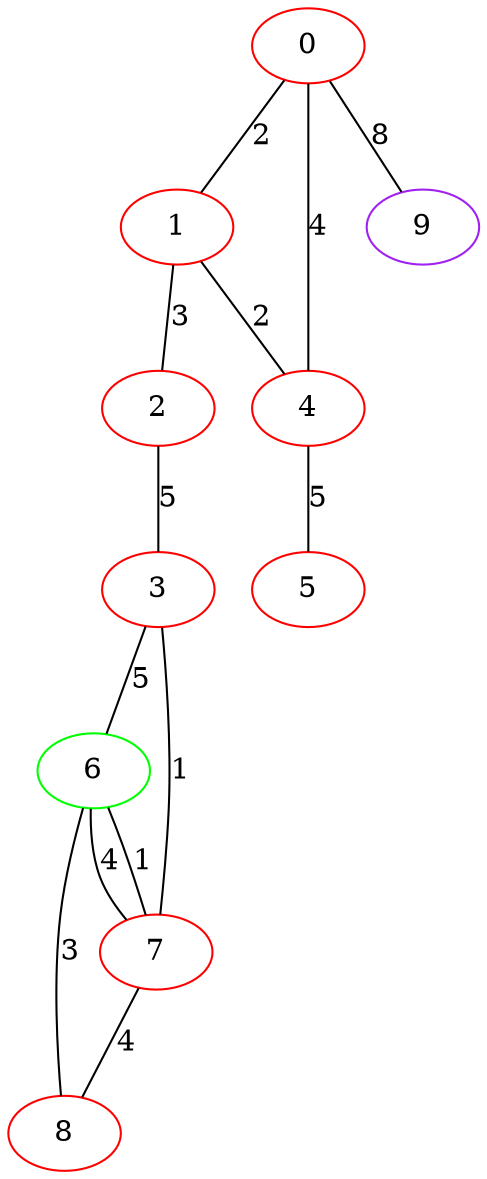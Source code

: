 graph "" {
0 [color=red, weight=1];
1 [color=red, weight=1];
2 [color=red, weight=1];
3 [color=red, weight=1];
4 [color=red, weight=1];
5 [color=red, weight=1];
6 [color=green, weight=2];
7 [color=red, weight=1];
8 [color=red, weight=1];
9 [color=purple, weight=4];
0 -- 1  [key=0, label=2];
0 -- 4  [key=0, label=4];
0 -- 9  [key=0, label=8];
1 -- 2  [key=0, label=3];
1 -- 4  [key=0, label=2];
2 -- 3  [key=0, label=5];
3 -- 6  [key=0, label=5];
3 -- 7  [key=0, label=1];
4 -- 5  [key=0, label=5];
6 -- 8  [key=0, label=3];
6 -- 7  [key=0, label=1];
6 -- 7  [key=1, label=4];
7 -- 8  [key=0, label=4];
}
